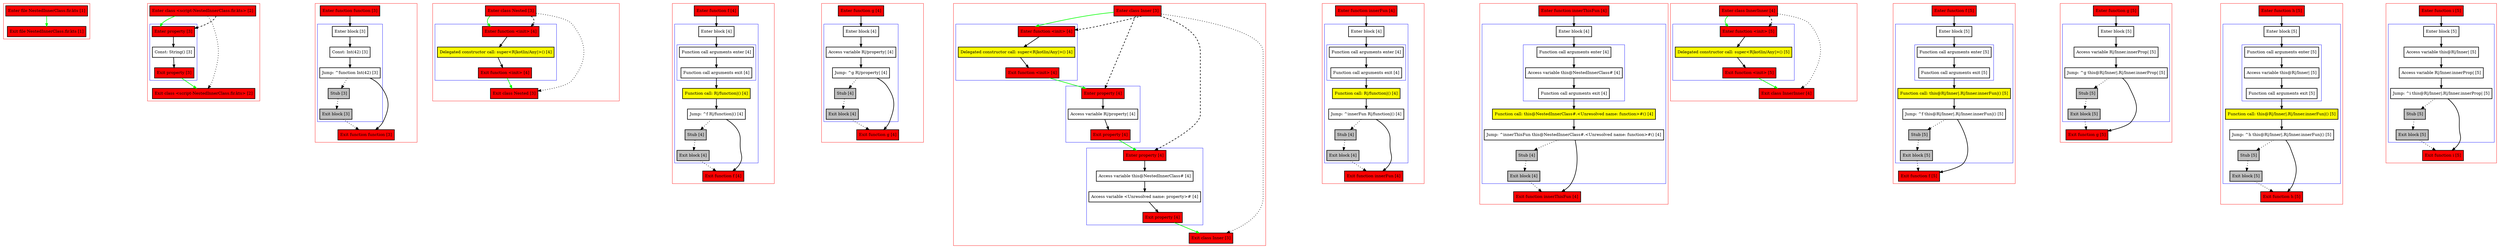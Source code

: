 digraph NestedInnerClass_fir_kts {
    graph [nodesep=3]
    node [shape=box penwidth=2]
    edge [penwidth=2]

    subgraph cluster_0 {
        color=red
        0 [label="Enter file NestedInnerClass.fir.kts [1]" style="filled" fillcolor=red];
        1 [label="Exit file NestedInnerClass.fir.kts [1]" style="filled" fillcolor=red];
    }
    0 -> {1} [color=green];

    subgraph cluster_1 {
        color=red
        2 [label="Enter class <script-NestedInnerClass.fir.kts> [2]" style="filled" fillcolor=red];
        subgraph cluster_2 {
            color=blue
            3 [label="Enter property [3]" style="filled" fillcolor=red];
            4 [label="Const: String() [3]"];
            5 [label="Exit property [3]" style="filled" fillcolor=red];
        }
        6 [label="Exit class <script-NestedInnerClass.fir.kts> [2]" style="filled" fillcolor=red];
    }
    2 -> {3} [color=green];
    2 -> {6} [style=dotted];
    2 -> {3} [style=dashed];
    3 -> {4};
    4 -> {5};
    5 -> {6} [color=green];

    subgraph cluster_3 {
        color=red
        7 [label="Enter function function [3]" style="filled" fillcolor=red];
        subgraph cluster_4 {
            color=blue
            8 [label="Enter block [3]"];
            9 [label="Const: Int(42) [3]"];
            10 [label="Jump: ^function Int(42) [3]"];
            11 [label="Stub [3]" style="filled" fillcolor=gray];
            12 [label="Exit block [3]" style="filled" fillcolor=gray];
        }
        13 [label="Exit function function [3]" style="filled" fillcolor=red];
    }
    7 -> {8};
    8 -> {9};
    9 -> {10};
    10 -> {13};
    10 -> {11} [style=dotted];
    11 -> {12} [style=dotted];
    12 -> {13} [style=dotted];

    subgraph cluster_5 {
        color=red
        14 [label="Enter class Nested [3]" style="filled" fillcolor=red];
        subgraph cluster_6 {
            color=blue
            15 [label="Enter function <init> [4]" style="filled" fillcolor=red];
            16 [label="Delegated constructor call: super<R|kotlin/Any|>() [4]" style="filled" fillcolor=yellow];
            17 [label="Exit function <init> [4]" style="filled" fillcolor=red];
        }
        18 [label="Exit class Nested [3]" style="filled" fillcolor=red];
    }
    14 -> {15} [color=green];
    14 -> {18} [style=dotted];
    14 -> {15} [style=dashed];
    15 -> {16};
    16 -> {17};
    17 -> {18} [color=green];

    subgraph cluster_7 {
        color=red
        19 [label="Enter function f [4]" style="filled" fillcolor=red];
        subgraph cluster_8 {
            color=blue
            20 [label="Enter block [4]"];
            subgraph cluster_9 {
                color=blue
                21 [label="Function call arguments enter [4]"];
                22 [label="Function call arguments exit [4]"];
            }
            23 [label="Function call: R|/function|() [4]" style="filled" fillcolor=yellow];
            24 [label="Jump: ^f R|/function|() [4]"];
            25 [label="Stub [4]" style="filled" fillcolor=gray];
            26 [label="Exit block [4]" style="filled" fillcolor=gray];
        }
        27 [label="Exit function f [4]" style="filled" fillcolor=red];
    }
    19 -> {20};
    20 -> {21};
    21 -> {22};
    22 -> {23};
    23 -> {24};
    24 -> {27};
    24 -> {25} [style=dotted];
    25 -> {26} [style=dotted];
    26 -> {27} [style=dotted];

    subgraph cluster_10 {
        color=red
        28 [label="Enter function g [4]" style="filled" fillcolor=red];
        subgraph cluster_11 {
            color=blue
            29 [label="Enter block [4]"];
            30 [label="Access variable R|/property| [4]"];
            31 [label="Jump: ^g R|/property| [4]"];
            32 [label="Stub [4]" style="filled" fillcolor=gray];
            33 [label="Exit block [4]" style="filled" fillcolor=gray];
        }
        34 [label="Exit function g [4]" style="filled" fillcolor=red];
    }
    28 -> {29};
    29 -> {30};
    30 -> {31};
    31 -> {34};
    31 -> {32} [style=dotted];
    32 -> {33} [style=dotted];
    33 -> {34} [style=dotted];

    subgraph cluster_12 {
        color=red
        35 [label="Enter class Inner [3]" style="filled" fillcolor=red];
        subgraph cluster_13 {
            color=blue
            36 [label="Enter function <init> [4]" style="filled" fillcolor=red];
            37 [label="Delegated constructor call: super<R|kotlin/Any|>() [4]" style="filled" fillcolor=yellow];
            38 [label="Exit function <init> [4]" style="filled" fillcolor=red];
        }
        subgraph cluster_14 {
            color=blue
            39 [label="Enter property [4]" style="filled" fillcolor=red];
            40 [label="Access variable R|/property| [4]"];
            41 [label="Exit property [4]" style="filled" fillcolor=red];
        }
        subgraph cluster_15 {
            color=blue
            42 [label="Enter property [4]" style="filled" fillcolor=red];
            43 [label="Access variable this@NestedInnerClass# [4]"];
            44 [label="Access variable <Unresolved name: property># [4]"];
            45 [label="Exit property [4]" style="filled" fillcolor=red];
        }
        46 [label="Exit class Inner [3]" style="filled" fillcolor=red];
    }
    35 -> {36} [color=green];
    35 -> {46} [style=dotted];
    35 -> {36 39 42} [style=dashed];
    36 -> {37};
    37 -> {38};
    38 -> {39} [color=green];
    39 -> {40};
    40 -> {41};
    41 -> {42} [color=green];
    42 -> {43};
    43 -> {44};
    44 -> {45};
    45 -> {46} [color=green];

    subgraph cluster_16 {
        color=red
        47 [label="Enter function innerFun [4]" style="filled" fillcolor=red];
        subgraph cluster_17 {
            color=blue
            48 [label="Enter block [4]"];
            subgraph cluster_18 {
                color=blue
                49 [label="Function call arguments enter [4]"];
                50 [label="Function call arguments exit [4]"];
            }
            51 [label="Function call: R|/function|() [4]" style="filled" fillcolor=yellow];
            52 [label="Jump: ^innerFun R|/function|() [4]"];
            53 [label="Stub [4]" style="filled" fillcolor=gray];
            54 [label="Exit block [4]" style="filled" fillcolor=gray];
        }
        55 [label="Exit function innerFun [4]" style="filled" fillcolor=red];
    }
    47 -> {48};
    48 -> {49};
    49 -> {50};
    50 -> {51};
    51 -> {52};
    52 -> {55};
    52 -> {53} [style=dotted];
    53 -> {54} [style=dotted];
    54 -> {55} [style=dotted];

    subgraph cluster_19 {
        color=red
        56 [label="Enter function innerThisFun [4]" style="filled" fillcolor=red];
        subgraph cluster_20 {
            color=blue
            57 [label="Enter block [4]"];
            subgraph cluster_21 {
                color=blue
                58 [label="Function call arguments enter [4]"];
                59 [label="Access variable this@NestedInnerClass# [4]"];
                60 [label="Function call arguments exit [4]"];
            }
            61 [label="Function call: this@NestedInnerClass#.<Unresolved name: function>#() [4]" style="filled" fillcolor=yellow];
            62 [label="Jump: ^innerThisFun this@NestedInnerClass#.<Unresolved name: function>#() [4]"];
            63 [label="Stub [4]" style="filled" fillcolor=gray];
            64 [label="Exit block [4]" style="filled" fillcolor=gray];
        }
        65 [label="Exit function innerThisFun [4]" style="filled" fillcolor=red];
    }
    56 -> {57};
    57 -> {58};
    58 -> {59};
    59 -> {60};
    60 -> {61};
    61 -> {62};
    62 -> {65};
    62 -> {63} [style=dotted];
    63 -> {64} [style=dotted];
    64 -> {65} [style=dotted];

    subgraph cluster_22 {
        color=red
        66 [label="Enter class InnerInner [4]" style="filled" fillcolor=red];
        subgraph cluster_23 {
            color=blue
            67 [label="Enter function <init> [5]" style="filled" fillcolor=red];
            68 [label="Delegated constructor call: super<R|kotlin/Any|>() [5]" style="filled" fillcolor=yellow];
            69 [label="Exit function <init> [5]" style="filled" fillcolor=red];
        }
        70 [label="Exit class InnerInner [4]" style="filled" fillcolor=red];
    }
    66 -> {67} [color=green];
    66 -> {70} [style=dotted];
    66 -> {67} [style=dashed];
    67 -> {68};
    68 -> {69};
    69 -> {70} [color=green];

    subgraph cluster_24 {
        color=red
        71 [label="Enter function f [5]" style="filled" fillcolor=red];
        subgraph cluster_25 {
            color=blue
            72 [label="Enter block [5]"];
            subgraph cluster_26 {
                color=blue
                73 [label="Function call arguments enter [5]"];
                74 [label="Function call arguments exit [5]"];
            }
            75 [label="Function call: this@R|/Inner|.R|/Inner.innerFun|() [5]" style="filled" fillcolor=yellow];
            76 [label="Jump: ^f this@R|/Inner|.R|/Inner.innerFun|() [5]"];
            77 [label="Stub [5]" style="filled" fillcolor=gray];
            78 [label="Exit block [5]" style="filled" fillcolor=gray];
        }
        79 [label="Exit function f [5]" style="filled" fillcolor=red];
    }
    71 -> {72};
    72 -> {73};
    73 -> {74};
    74 -> {75};
    75 -> {76};
    76 -> {79};
    76 -> {77} [style=dotted];
    77 -> {78} [style=dotted];
    78 -> {79} [style=dotted];

    subgraph cluster_27 {
        color=red
        80 [label="Enter function g [5]" style="filled" fillcolor=red];
        subgraph cluster_28 {
            color=blue
            81 [label="Enter block [5]"];
            82 [label="Access variable R|/Inner.innerProp| [5]"];
            83 [label="Jump: ^g this@R|/Inner|.R|/Inner.innerProp| [5]"];
            84 [label="Stub [5]" style="filled" fillcolor=gray];
            85 [label="Exit block [5]" style="filled" fillcolor=gray];
        }
        86 [label="Exit function g [5]" style="filled" fillcolor=red];
    }
    80 -> {81};
    81 -> {82};
    82 -> {83};
    83 -> {86};
    83 -> {84} [style=dotted];
    84 -> {85} [style=dotted];
    85 -> {86} [style=dotted];

    subgraph cluster_29 {
        color=red
        87 [label="Enter function h [5]" style="filled" fillcolor=red];
        subgraph cluster_30 {
            color=blue
            88 [label="Enter block [5]"];
            subgraph cluster_31 {
                color=blue
                89 [label="Function call arguments enter [5]"];
                90 [label="Access variable this@R|/Inner| [5]"];
                91 [label="Function call arguments exit [5]"];
            }
            92 [label="Function call: this@R|/Inner|.R|/Inner.innerFun|() [5]" style="filled" fillcolor=yellow];
            93 [label="Jump: ^h this@R|/Inner|.R|/Inner.innerFun|() [5]"];
            94 [label="Stub [5]" style="filled" fillcolor=gray];
            95 [label="Exit block [5]" style="filled" fillcolor=gray];
        }
        96 [label="Exit function h [5]" style="filled" fillcolor=red];
    }
    87 -> {88};
    88 -> {89};
    89 -> {90};
    90 -> {91};
    91 -> {92};
    92 -> {93};
    93 -> {96};
    93 -> {94} [style=dotted];
    94 -> {95} [style=dotted];
    95 -> {96} [style=dotted];

    subgraph cluster_32 {
        color=red
        97 [label="Enter function i [5]" style="filled" fillcolor=red];
        subgraph cluster_33 {
            color=blue
            98 [label="Enter block [5]"];
            99 [label="Access variable this@R|/Inner| [5]"];
            100 [label="Access variable R|/Inner.innerProp| [5]"];
            101 [label="Jump: ^i this@R|/Inner|.R|/Inner.innerProp| [5]"];
            102 [label="Stub [5]" style="filled" fillcolor=gray];
            103 [label="Exit block [5]" style="filled" fillcolor=gray];
        }
        104 [label="Exit function i [5]" style="filled" fillcolor=red];
    }
    97 -> {98};
    98 -> {99};
    99 -> {100};
    100 -> {101};
    101 -> {104};
    101 -> {102} [style=dotted];
    102 -> {103} [style=dotted];
    103 -> {104} [style=dotted];

}
